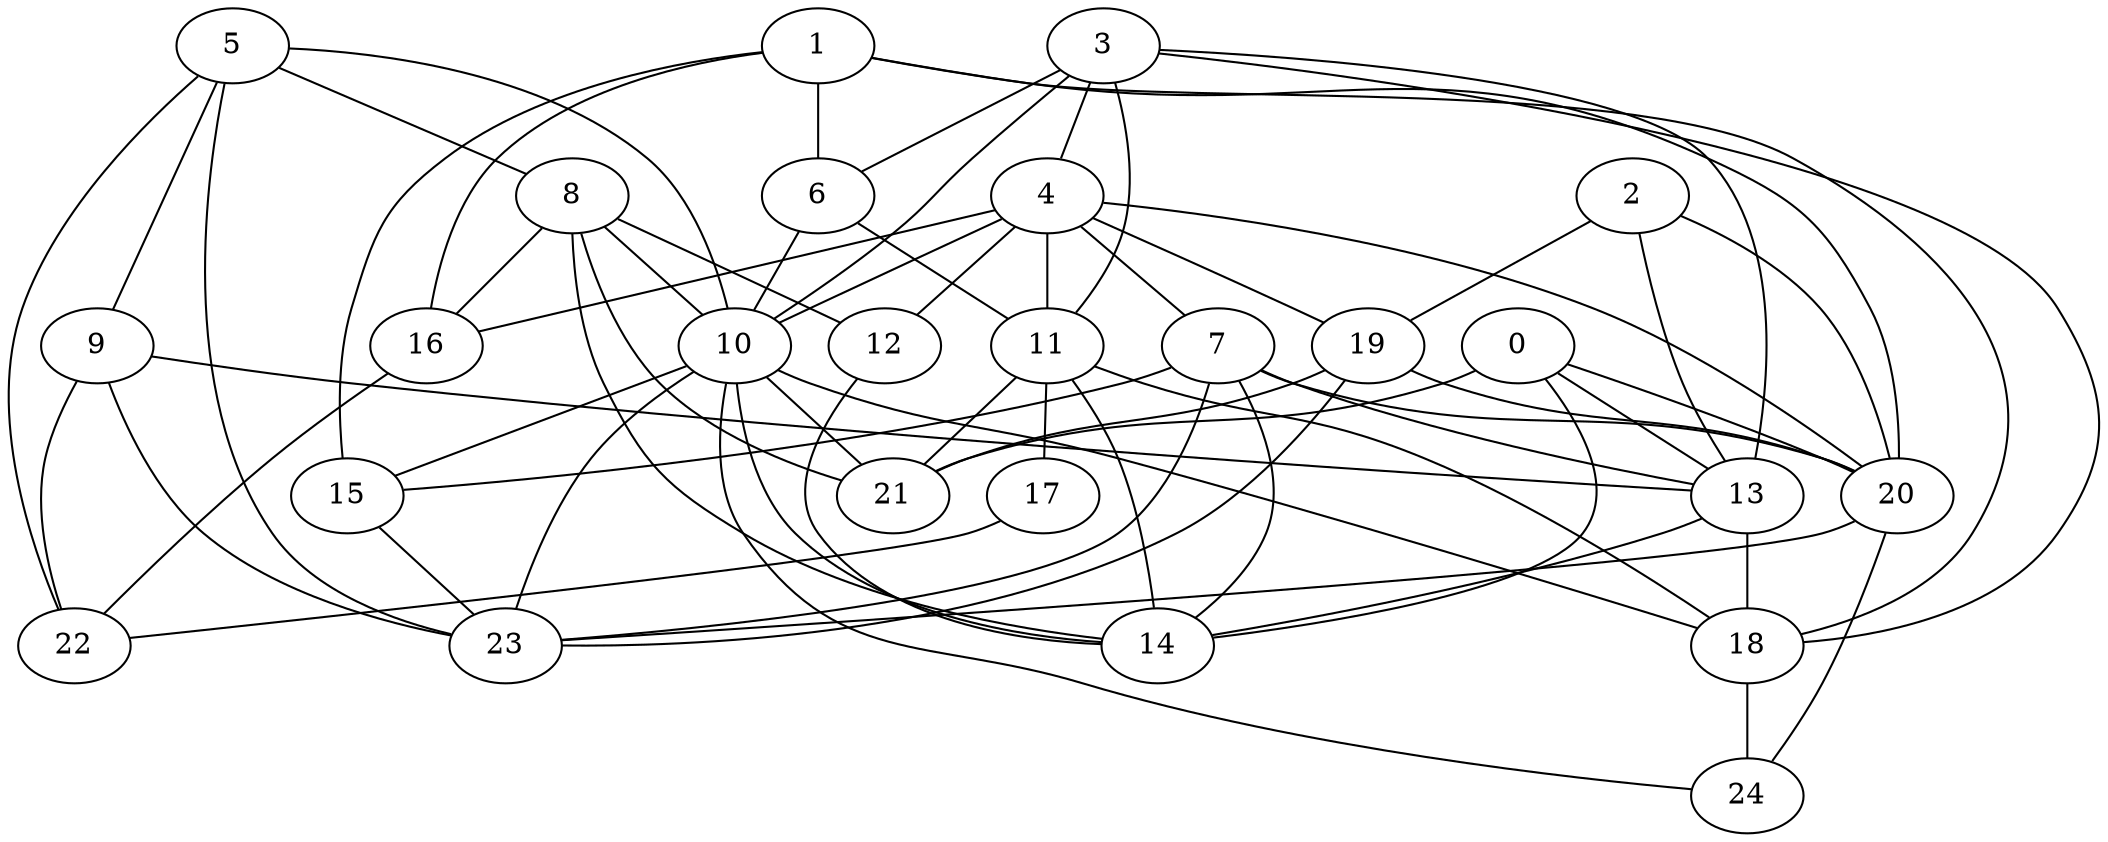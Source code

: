 strict graph "gnp_random_graph(25,0.25)" {
0;
1;
2;
3;
4;
5;
6;
7;
8;
9;
10;
11;
12;
13;
14;
15;
16;
17;
18;
19;
20;
21;
22;
23;
24;
0 -- 20  [is_available=True, prob="0.951417226751"];
0 -- 13  [is_available=True, prob="0.648869718489"];
0 -- 14  [is_available=True, prob="0.161433360259"];
0 -- 21  [is_available=True, prob="0.154444174333"];
1 -- 16  [is_available=True, prob="0.322470521097"];
1 -- 18  [is_available=True, prob="1.0"];
1 -- 20  [is_available=True, prob="1.0"];
1 -- 6  [is_available=True, prob="0.917236150087"];
1 -- 15  [is_available=True, prob="0.291622240858"];
2 -- 19  [is_available=True, prob="0.424335537389"];
2 -- 20  [is_available=True, prob="0.246280341845"];
2 -- 13  [is_available=True, prob="0.117159728832"];
3 -- 4  [is_available=True, prob="0.998870093389"];
3 -- 6  [is_available=True, prob="0.301786589663"];
3 -- 10  [is_available=True, prob="0.234612093566"];
3 -- 11  [is_available=True, prob="1.0"];
3 -- 13  [is_available=True, prob="0.703128352363"];
3 -- 18  [is_available=True, prob="0.117455441071"];
4 -- 7  [is_available=True, prob="0.72428672847"];
4 -- 10  [is_available=True, prob="1.0"];
4 -- 11  [is_available=True, prob="0.280014954355"];
4 -- 12  [is_available=True, prob="1.0"];
4 -- 16  [is_available=True, prob="0.0182913246206"];
4 -- 19  [is_available=True, prob="0.443124120235"];
4 -- 20  [is_available=True, prob="1.0"];
5 -- 8  [is_available=True, prob="1.0"];
5 -- 9  [is_available=True, prob="1.0"];
5 -- 10  [is_available=True, prob="0.833923707933"];
5 -- 22  [is_available=True, prob="0.793275731675"];
5 -- 23  [is_available=True, prob="1.0"];
6 -- 11  [is_available=True, prob="0.781254477429"];
6 -- 10  [is_available=True, prob="0.588885700532"];
7 -- 13  [is_available=True, prob="0.96273260892"];
7 -- 14  [is_available=True, prob="1.0"];
7 -- 15  [is_available=True, prob="0.586437452911"];
7 -- 20  [is_available=True, prob="0.715577802959"];
7 -- 23  [is_available=True, prob="0.422383845365"];
8 -- 10  [is_available=True, prob="0.167149694423"];
8 -- 12  [is_available=True, prob="0.809465113029"];
8 -- 14  [is_available=True, prob="0.867766642026"];
8 -- 16  [is_available=True, prob="1.0"];
8 -- 21  [is_available=True, prob="0.133235420276"];
9 -- 23  [is_available=True, prob="0.0807517550356"];
9 -- 22  [is_available=True, prob="0.99437871127"];
9 -- 13  [is_available=True, prob="0.647176129855"];
10 -- 14  [is_available=True, prob="0.942854909518"];
10 -- 15  [is_available=True, prob="0.286046789839"];
10 -- 18  [is_available=True, prob="1.0"];
10 -- 21  [is_available=True, prob="0.701086195892"];
10 -- 23  [is_available=True, prob="0.356970338234"];
10 -- 24  [is_available=True, prob="0.676308213257"];
11 -- 14  [is_available=True, prob="1.0"];
11 -- 17  [is_available=True, prob="0.555649969368"];
11 -- 18  [is_available=True, prob="0.287185202211"];
11 -- 21  [is_available=True, prob="0.292678079426"];
12 -- 14  [is_available=True, prob="1.0"];
13 -- 14  [is_available=True, prob="0.815295903515"];
13 -- 18  [is_available=True, prob="1.0"];
15 -- 23  [is_available=True, prob="1.0"];
16 -- 22  [is_available=True, prob="0.651816897812"];
17 -- 22  [is_available=True, prob="0.502166093322"];
18 -- 24  [is_available=True, prob="1.0"];
19 -- 20  [is_available=True, prob="0.462071079096"];
19 -- 21  [is_available=True, prob="0.30094749562"];
19 -- 23  [is_available=True, prob="0.493770360088"];
20 -- 23  [is_available=True, prob="0.646335657222"];
20 -- 24  [is_available=True, prob="1.0"];
}
